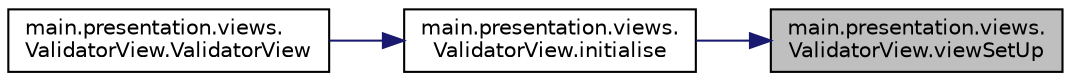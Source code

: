 digraph "main.presentation.views.ValidatorView.viewSetUp"
{
 // INTERACTIVE_SVG=YES
 // LATEX_PDF_SIZE
  edge [fontname="Helvetica",fontsize="10",labelfontname="Helvetica",labelfontsize="10"];
  node [fontname="Helvetica",fontsize="10",shape=record];
  rankdir="RL";
  Node1 [label="main.presentation.views.\lValidatorView.viewSetUp",height=0.2,width=0.4,color="black", fillcolor="grey75", style="filled", fontcolor="black",tooltip=" "];
  Node1 -> Node2 [dir="back",color="midnightblue",fontsize="10",style="solid",fontname="Helvetica"];
  Node2 [label="main.presentation.views.\lValidatorView.initialise",height=0.2,width=0.4,color="black", fillcolor="white", style="filled",URL="$classmain_1_1presentation_1_1views_1_1ValidatorView.html#ae843de09d8368ab71fafe642a3447156",tooltip=" "];
  Node2 -> Node3 [dir="back",color="midnightblue",fontsize="10",style="solid",fontname="Helvetica"];
  Node3 [label="main.presentation.views.\lValidatorView.ValidatorView",height=0.2,width=0.4,color="black", fillcolor="white", style="filled",URL="$classmain_1_1presentation_1_1views_1_1ValidatorView.html#a9566e6e82ffd654ab77820d0aead9159",tooltip=" "];
}
